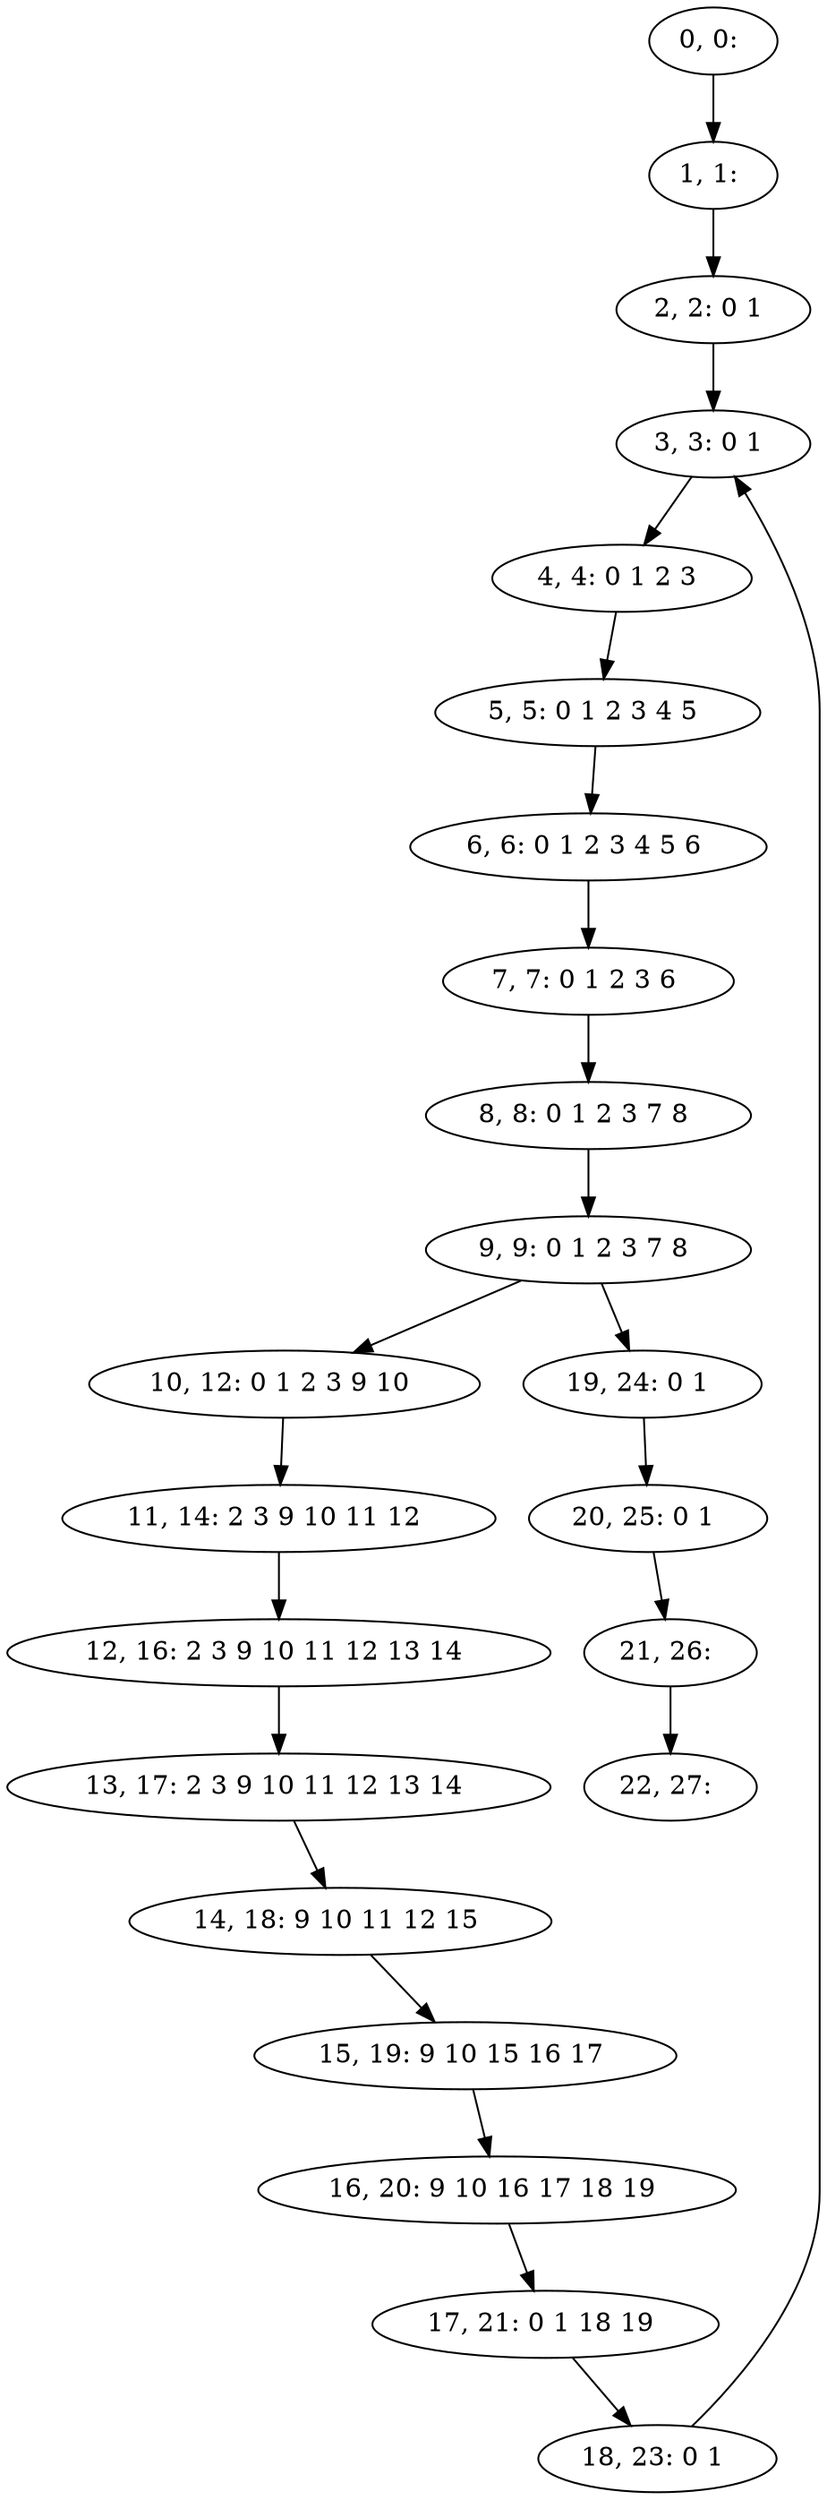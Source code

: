 digraph G {
0[label="0, 0: "];
1[label="1, 1: "];
2[label="2, 2: 0 1 "];
3[label="3, 3: 0 1 "];
4[label="4, 4: 0 1 2 3 "];
5[label="5, 5: 0 1 2 3 4 5 "];
6[label="6, 6: 0 1 2 3 4 5 6 "];
7[label="7, 7: 0 1 2 3 6 "];
8[label="8, 8: 0 1 2 3 7 8 "];
9[label="9, 9: 0 1 2 3 7 8 "];
10[label="10, 12: 0 1 2 3 9 10 "];
11[label="11, 14: 2 3 9 10 11 12 "];
12[label="12, 16: 2 3 9 10 11 12 13 14 "];
13[label="13, 17: 2 3 9 10 11 12 13 14 "];
14[label="14, 18: 9 10 11 12 15 "];
15[label="15, 19: 9 10 15 16 17 "];
16[label="16, 20: 9 10 16 17 18 19 "];
17[label="17, 21: 0 1 18 19 "];
18[label="18, 23: 0 1 "];
19[label="19, 24: 0 1 "];
20[label="20, 25: 0 1 "];
21[label="21, 26: "];
22[label="22, 27: "];
0->1 ;
1->2 ;
2->3 ;
3->4 ;
4->5 ;
5->6 ;
6->7 ;
7->8 ;
8->9 ;
9->10 ;
9->19 ;
10->11 ;
11->12 ;
12->13 ;
13->14 ;
14->15 ;
15->16 ;
16->17 ;
17->18 ;
18->3 ;
19->20 ;
20->21 ;
21->22 ;
}
